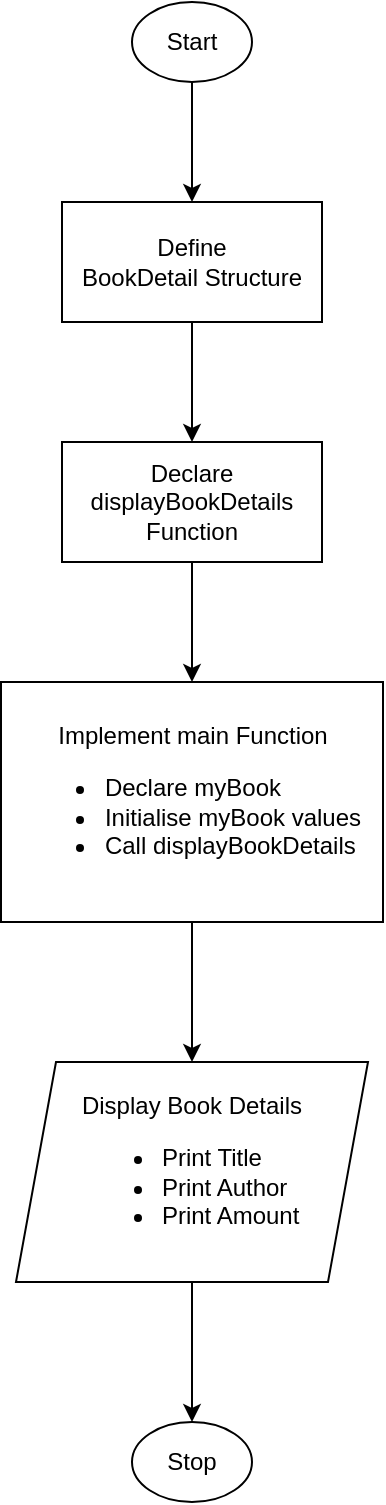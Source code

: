 <mxfile version="22.1.5" type="device">
  <diagram name="Page-1" id="vQP9hLYBUp4dAKwmtIgp">
    <mxGraphModel dx="844" dy="563" grid="1" gridSize="10" guides="1" tooltips="1" connect="1" arrows="1" fold="1" page="1" pageScale="1" pageWidth="827" pageHeight="1169" math="0" shadow="0">
      <root>
        <mxCell id="0" />
        <mxCell id="1" parent="0" />
        <mxCell id="AIXgzcjw58ZIXvBcZ5kv-238" style="edgeStyle=orthogonalEdgeStyle;rounded=0;orthogonalLoop=1;jettySize=auto;html=1;entryX=0.5;entryY=0;entryDx=0;entryDy=0;" edge="1" parent="1" source="AIXgzcjw58ZIXvBcZ5kv-233" target="AIXgzcjw58ZIXvBcZ5kv-234">
          <mxGeometry relative="1" as="geometry" />
        </mxCell>
        <mxCell id="AIXgzcjw58ZIXvBcZ5kv-233" value="Start" style="ellipse;whiteSpace=wrap;html=1;" vertex="1" parent="1">
          <mxGeometry x="384" y="40" width="60" height="40" as="geometry" />
        </mxCell>
        <mxCell id="AIXgzcjw58ZIXvBcZ5kv-239" style="edgeStyle=orthogonalEdgeStyle;rounded=0;orthogonalLoop=1;jettySize=auto;html=1;" edge="1" parent="1" source="AIXgzcjw58ZIXvBcZ5kv-234" target="AIXgzcjw58ZIXvBcZ5kv-235">
          <mxGeometry relative="1" as="geometry" />
        </mxCell>
        <mxCell id="AIXgzcjw58ZIXvBcZ5kv-234" value="Define&lt;br&gt;BookDetail Structure" style="rounded=0;whiteSpace=wrap;html=1;" vertex="1" parent="1">
          <mxGeometry x="349" y="140" width="130" height="60" as="geometry" />
        </mxCell>
        <mxCell id="AIXgzcjw58ZIXvBcZ5kv-240" style="edgeStyle=orthogonalEdgeStyle;rounded=0;orthogonalLoop=1;jettySize=auto;html=1;entryX=0.5;entryY=0;entryDx=0;entryDy=0;" edge="1" parent="1" source="AIXgzcjw58ZIXvBcZ5kv-235" target="AIXgzcjw58ZIXvBcZ5kv-236">
          <mxGeometry relative="1" as="geometry" />
        </mxCell>
        <mxCell id="AIXgzcjw58ZIXvBcZ5kv-235" value="Declare&lt;br&gt;displayBookDetails Function" style="rounded=0;whiteSpace=wrap;html=1;" vertex="1" parent="1">
          <mxGeometry x="349" y="260" width="130" height="60" as="geometry" />
        </mxCell>
        <mxCell id="AIXgzcjw58ZIXvBcZ5kv-241" style="edgeStyle=orthogonalEdgeStyle;rounded=0;orthogonalLoop=1;jettySize=auto;html=1;entryX=0.5;entryY=0;entryDx=0;entryDy=0;" edge="1" parent="1" source="AIXgzcjw58ZIXvBcZ5kv-236" target="AIXgzcjw58ZIXvBcZ5kv-237">
          <mxGeometry relative="1" as="geometry" />
        </mxCell>
        <mxCell id="AIXgzcjw58ZIXvBcZ5kv-236" value="Implement main Function&lt;br&gt;&lt;div style=&quot;&quot;&gt;&lt;ul&gt;&lt;li style=&quot;text-align: left;&quot;&gt;Declare myBook&lt;br&gt;&lt;/li&gt;&lt;li style=&quot;text-align: left;&quot;&gt;Initialise myBook values&lt;br&gt;&lt;/li&gt;&lt;li style=&quot;text-align: left;&quot;&gt;Call displayBookDetails&lt;br&gt;&lt;/li&gt;&lt;/ul&gt;&lt;/div&gt;" style="rounded=0;whiteSpace=wrap;html=1;" vertex="1" parent="1">
          <mxGeometry x="318.5" y="380" width="191" height="120" as="geometry" />
        </mxCell>
        <mxCell id="AIXgzcjw58ZIXvBcZ5kv-243" style="edgeStyle=orthogonalEdgeStyle;rounded=0;orthogonalLoop=1;jettySize=auto;html=1;entryX=0.5;entryY=0;entryDx=0;entryDy=0;" edge="1" parent="1" source="AIXgzcjw58ZIXvBcZ5kv-237" target="AIXgzcjw58ZIXvBcZ5kv-242">
          <mxGeometry relative="1" as="geometry" />
        </mxCell>
        <mxCell id="AIXgzcjw58ZIXvBcZ5kv-237" value="Display Book Details&lt;br&gt;&lt;ul&gt;&lt;li style=&quot;text-align: left;&quot;&gt;Print Title&lt;br&gt;&lt;/li&gt;&lt;li style=&quot;text-align: left;&quot;&gt;Print Author&lt;br&gt;&lt;/li&gt;&lt;li style=&quot;text-align: left;&quot;&gt;Print Amount&lt;br&gt;&lt;/li&gt;&lt;/ul&gt;" style="shape=parallelogram;perimeter=parallelogramPerimeter;whiteSpace=wrap;html=1;fixedSize=1;" vertex="1" parent="1">
          <mxGeometry x="326" y="570" width="176" height="110" as="geometry" />
        </mxCell>
        <mxCell id="AIXgzcjw58ZIXvBcZ5kv-242" value="Stop" style="ellipse;whiteSpace=wrap;html=1;" vertex="1" parent="1">
          <mxGeometry x="384" y="750" width="60" height="40" as="geometry" />
        </mxCell>
      </root>
    </mxGraphModel>
  </diagram>
</mxfile>
